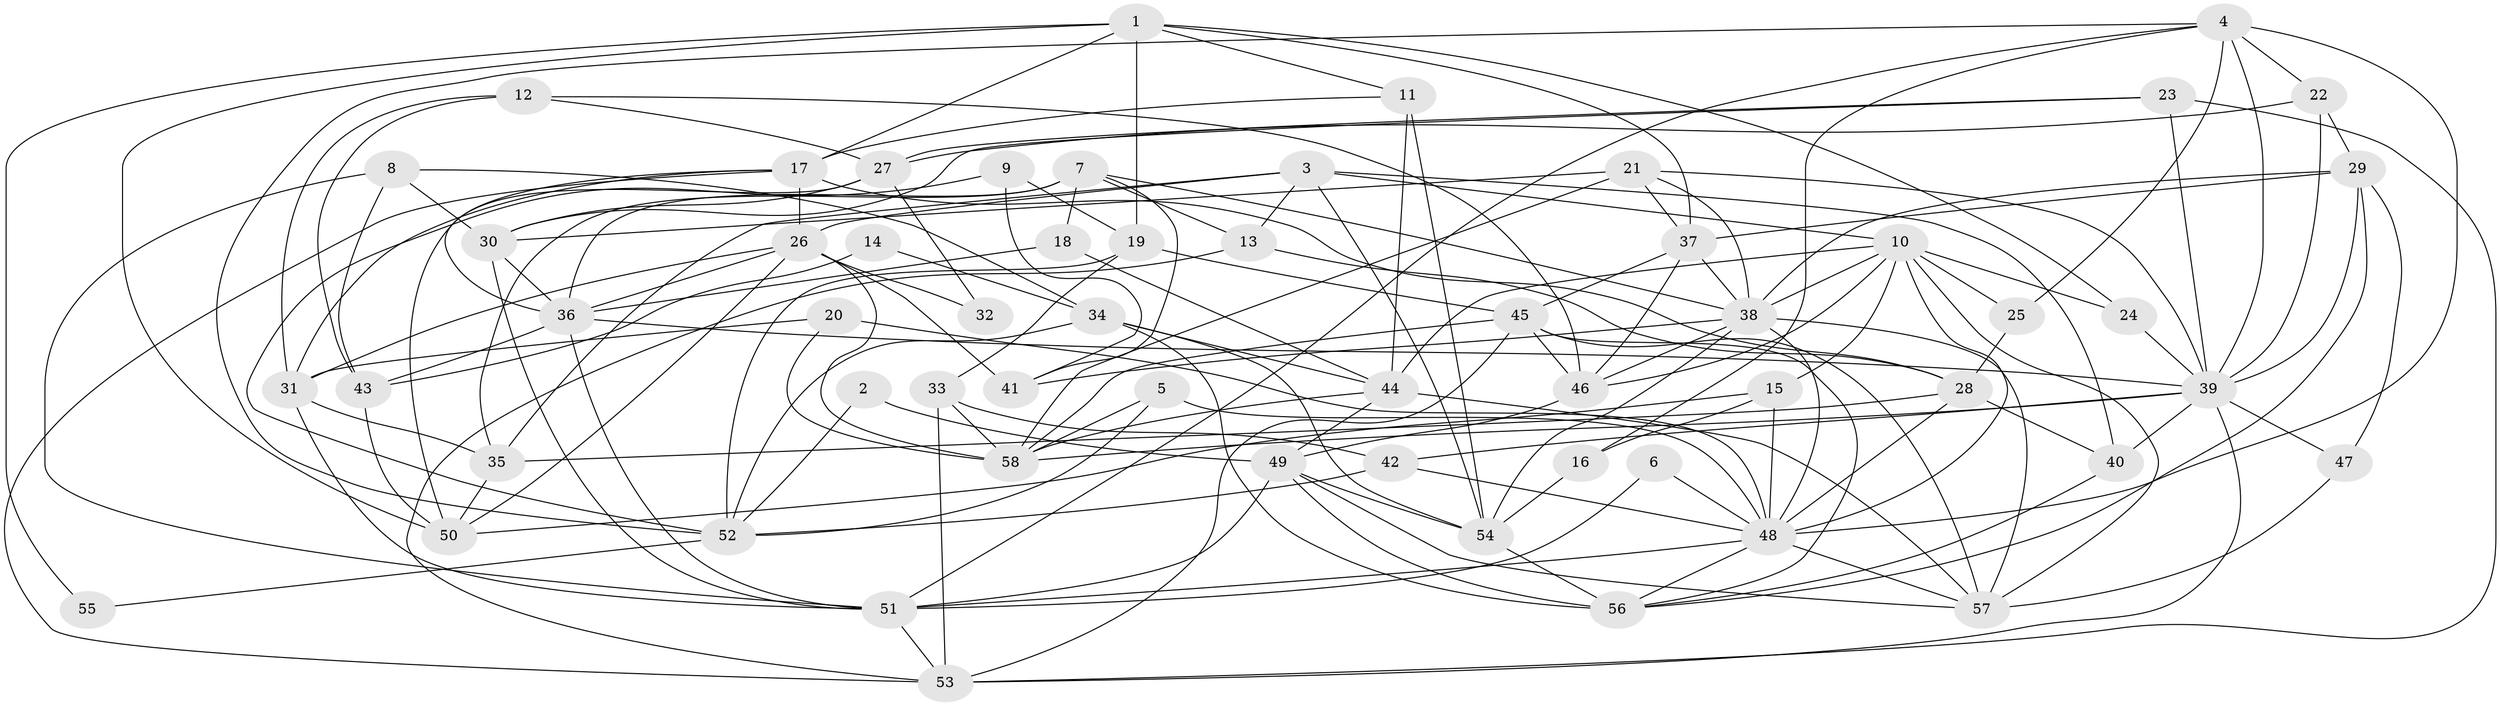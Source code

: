 // original degree distribution, {4: 0.3217391304347826, 5: 0.16521739130434782, 7: 0.05217391304347826, 3: 0.25217391304347825, 2: 0.13043478260869565, 8: 0.017391304347826087, 6: 0.06086956521739131}
// Generated by graph-tools (version 1.1) at 2025/50/03/09/25 03:50:04]
// undirected, 58 vertices, 159 edges
graph export_dot {
graph [start="1"]
  node [color=gray90,style=filled];
  1;
  2;
  3;
  4;
  5;
  6;
  7;
  8;
  9;
  10;
  11;
  12;
  13;
  14;
  15;
  16;
  17;
  18;
  19;
  20;
  21;
  22;
  23;
  24;
  25;
  26;
  27;
  28;
  29;
  30;
  31;
  32;
  33;
  34;
  35;
  36;
  37;
  38;
  39;
  40;
  41;
  42;
  43;
  44;
  45;
  46;
  47;
  48;
  49;
  50;
  51;
  52;
  53;
  54;
  55;
  56;
  57;
  58;
  1 -- 11 [weight=1.0];
  1 -- 17 [weight=1.0];
  1 -- 19 [weight=2.0];
  1 -- 24 [weight=1.0];
  1 -- 37 [weight=1.0];
  1 -- 50 [weight=1.0];
  1 -- 55 [weight=1.0];
  2 -- 49 [weight=1.0];
  2 -- 52 [weight=1.0];
  3 -- 10 [weight=1.0];
  3 -- 13 [weight=1.0];
  3 -- 26 [weight=1.0];
  3 -- 35 [weight=1.0];
  3 -- 40 [weight=1.0];
  3 -- 54 [weight=1.0];
  4 -- 16 [weight=1.0];
  4 -- 22 [weight=1.0];
  4 -- 25 [weight=1.0];
  4 -- 39 [weight=1.0];
  4 -- 48 [weight=1.0];
  4 -- 51 [weight=1.0];
  4 -- 52 [weight=1.0];
  5 -- 48 [weight=1.0];
  5 -- 52 [weight=1.0];
  5 -- 58 [weight=1.0];
  6 -- 48 [weight=1.0];
  6 -- 51 [weight=1.0];
  7 -- 13 [weight=1.0];
  7 -- 18 [weight=1.0];
  7 -- 35 [weight=1.0];
  7 -- 36 [weight=1.0];
  7 -- 38 [weight=1.0];
  7 -- 41 [weight=1.0];
  8 -- 30 [weight=1.0];
  8 -- 34 [weight=1.0];
  8 -- 43 [weight=1.0];
  8 -- 51 [weight=1.0];
  9 -- 19 [weight=1.0];
  9 -- 41 [weight=1.0];
  9 -- 52 [weight=1.0];
  10 -- 15 [weight=1.0];
  10 -- 24 [weight=1.0];
  10 -- 25 [weight=1.0];
  10 -- 38 [weight=1.0];
  10 -- 44 [weight=1.0];
  10 -- 46 [weight=1.0];
  10 -- 48 [weight=1.0];
  10 -- 57 [weight=1.0];
  11 -- 17 [weight=1.0];
  11 -- 44 [weight=1.0];
  11 -- 54 [weight=1.0];
  12 -- 27 [weight=1.0];
  12 -- 31 [weight=1.0];
  12 -- 43 [weight=1.0];
  12 -- 46 [weight=1.0];
  13 -- 28 [weight=1.0];
  13 -- 53 [weight=1.0];
  14 -- 34 [weight=1.0];
  14 -- 43 [weight=1.0];
  15 -- 16 [weight=1.0];
  15 -- 48 [weight=1.0];
  15 -- 50 [weight=1.0];
  16 -- 54 [weight=1.0];
  17 -- 26 [weight=1.0];
  17 -- 28 [weight=1.0];
  17 -- 31 [weight=1.0];
  17 -- 36 [weight=1.0];
  17 -- 53 [weight=1.0];
  18 -- 36 [weight=1.0];
  18 -- 44 [weight=1.0];
  19 -- 33 [weight=1.0];
  19 -- 45 [weight=1.0];
  19 -- 52 [weight=1.0];
  20 -- 31 [weight=1.0];
  20 -- 48 [weight=1.0];
  20 -- 58 [weight=1.0];
  21 -- 30 [weight=1.0];
  21 -- 37 [weight=1.0];
  21 -- 38 [weight=1.0];
  21 -- 39 [weight=1.0];
  21 -- 58 [weight=1.0];
  22 -- 27 [weight=1.0];
  22 -- 29 [weight=1.0];
  22 -- 39 [weight=1.0];
  23 -- 27 [weight=1.0];
  23 -- 30 [weight=1.0];
  23 -- 39 [weight=1.0];
  23 -- 53 [weight=1.0];
  24 -- 39 [weight=1.0];
  25 -- 28 [weight=1.0];
  26 -- 31 [weight=1.0];
  26 -- 32 [weight=2.0];
  26 -- 36 [weight=1.0];
  26 -- 41 [weight=1.0];
  26 -- 50 [weight=1.0];
  26 -- 58 [weight=1.0];
  27 -- 30 [weight=1.0];
  27 -- 32 [weight=1.0];
  27 -- 50 [weight=1.0];
  28 -- 35 [weight=1.0];
  28 -- 40 [weight=1.0];
  28 -- 48 [weight=1.0];
  29 -- 37 [weight=1.0];
  29 -- 38 [weight=1.0];
  29 -- 39 [weight=1.0];
  29 -- 47 [weight=1.0];
  29 -- 56 [weight=1.0];
  30 -- 36 [weight=1.0];
  30 -- 51 [weight=1.0];
  31 -- 35 [weight=1.0];
  31 -- 51 [weight=1.0];
  33 -- 42 [weight=1.0];
  33 -- 53 [weight=1.0];
  33 -- 58 [weight=1.0];
  34 -- 44 [weight=1.0];
  34 -- 52 [weight=1.0];
  34 -- 54 [weight=1.0];
  34 -- 56 [weight=1.0];
  35 -- 50 [weight=1.0];
  36 -- 39 [weight=1.0];
  36 -- 43 [weight=1.0];
  36 -- 51 [weight=1.0];
  37 -- 38 [weight=1.0];
  37 -- 45 [weight=2.0];
  37 -- 46 [weight=1.0];
  38 -- 41 [weight=1.0];
  38 -- 46 [weight=1.0];
  38 -- 48 [weight=1.0];
  38 -- 54 [weight=1.0];
  38 -- 57 [weight=2.0];
  39 -- 40 [weight=1.0];
  39 -- 42 [weight=1.0];
  39 -- 47 [weight=1.0];
  39 -- 53 [weight=1.0];
  39 -- 58 [weight=1.0];
  40 -- 56 [weight=1.0];
  42 -- 48 [weight=1.0];
  42 -- 52 [weight=1.0];
  43 -- 50 [weight=1.0];
  44 -- 49 [weight=1.0];
  44 -- 57 [weight=1.0];
  44 -- 58 [weight=1.0];
  45 -- 46 [weight=1.0];
  45 -- 53 [weight=1.0];
  45 -- 56 [weight=1.0];
  45 -- 57 [weight=1.0];
  45 -- 58 [weight=1.0];
  46 -- 49 [weight=1.0];
  47 -- 57 [weight=1.0];
  48 -- 51 [weight=1.0];
  48 -- 56 [weight=1.0];
  48 -- 57 [weight=1.0];
  49 -- 51 [weight=1.0];
  49 -- 54 [weight=1.0];
  49 -- 56 [weight=2.0];
  49 -- 57 [weight=1.0];
  51 -- 53 [weight=1.0];
  52 -- 55 [weight=1.0];
  54 -- 56 [weight=1.0];
}
